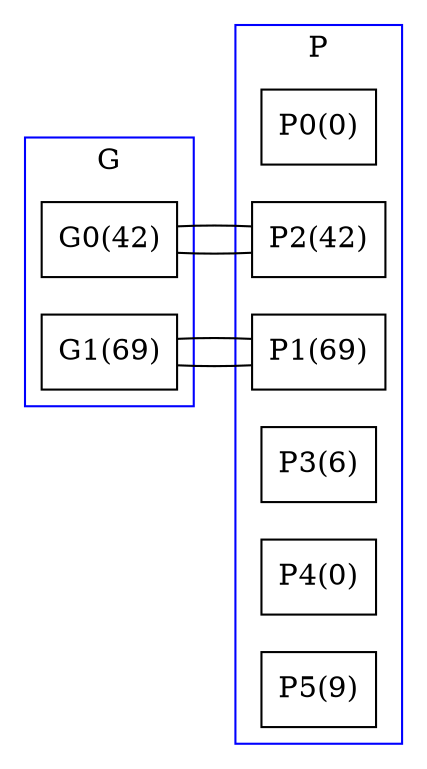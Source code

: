 graph BCG {
rankdir=LR;
splines=false;
node [shape=rectangle];
subgraph cluster_G {
label = "G";
color=blue;
rank="same"
G0 [label="G0(42)"];
G1 [label="G1(69)"];
}
subgraph cluster_P {
label = "P";
color=blue;
rank="same"
P0 [label="P0(0)"];
P1 [label="P1(69)"];
P2 [label="P2(42)"];
P3 [label="P3(6)"];
P4 [label="P4(0)"];
P5 [label="P5(9)"];
}
G0 -- P2;
P2 -- G0;
G1 -- P1;
P1 -- G1;
}

